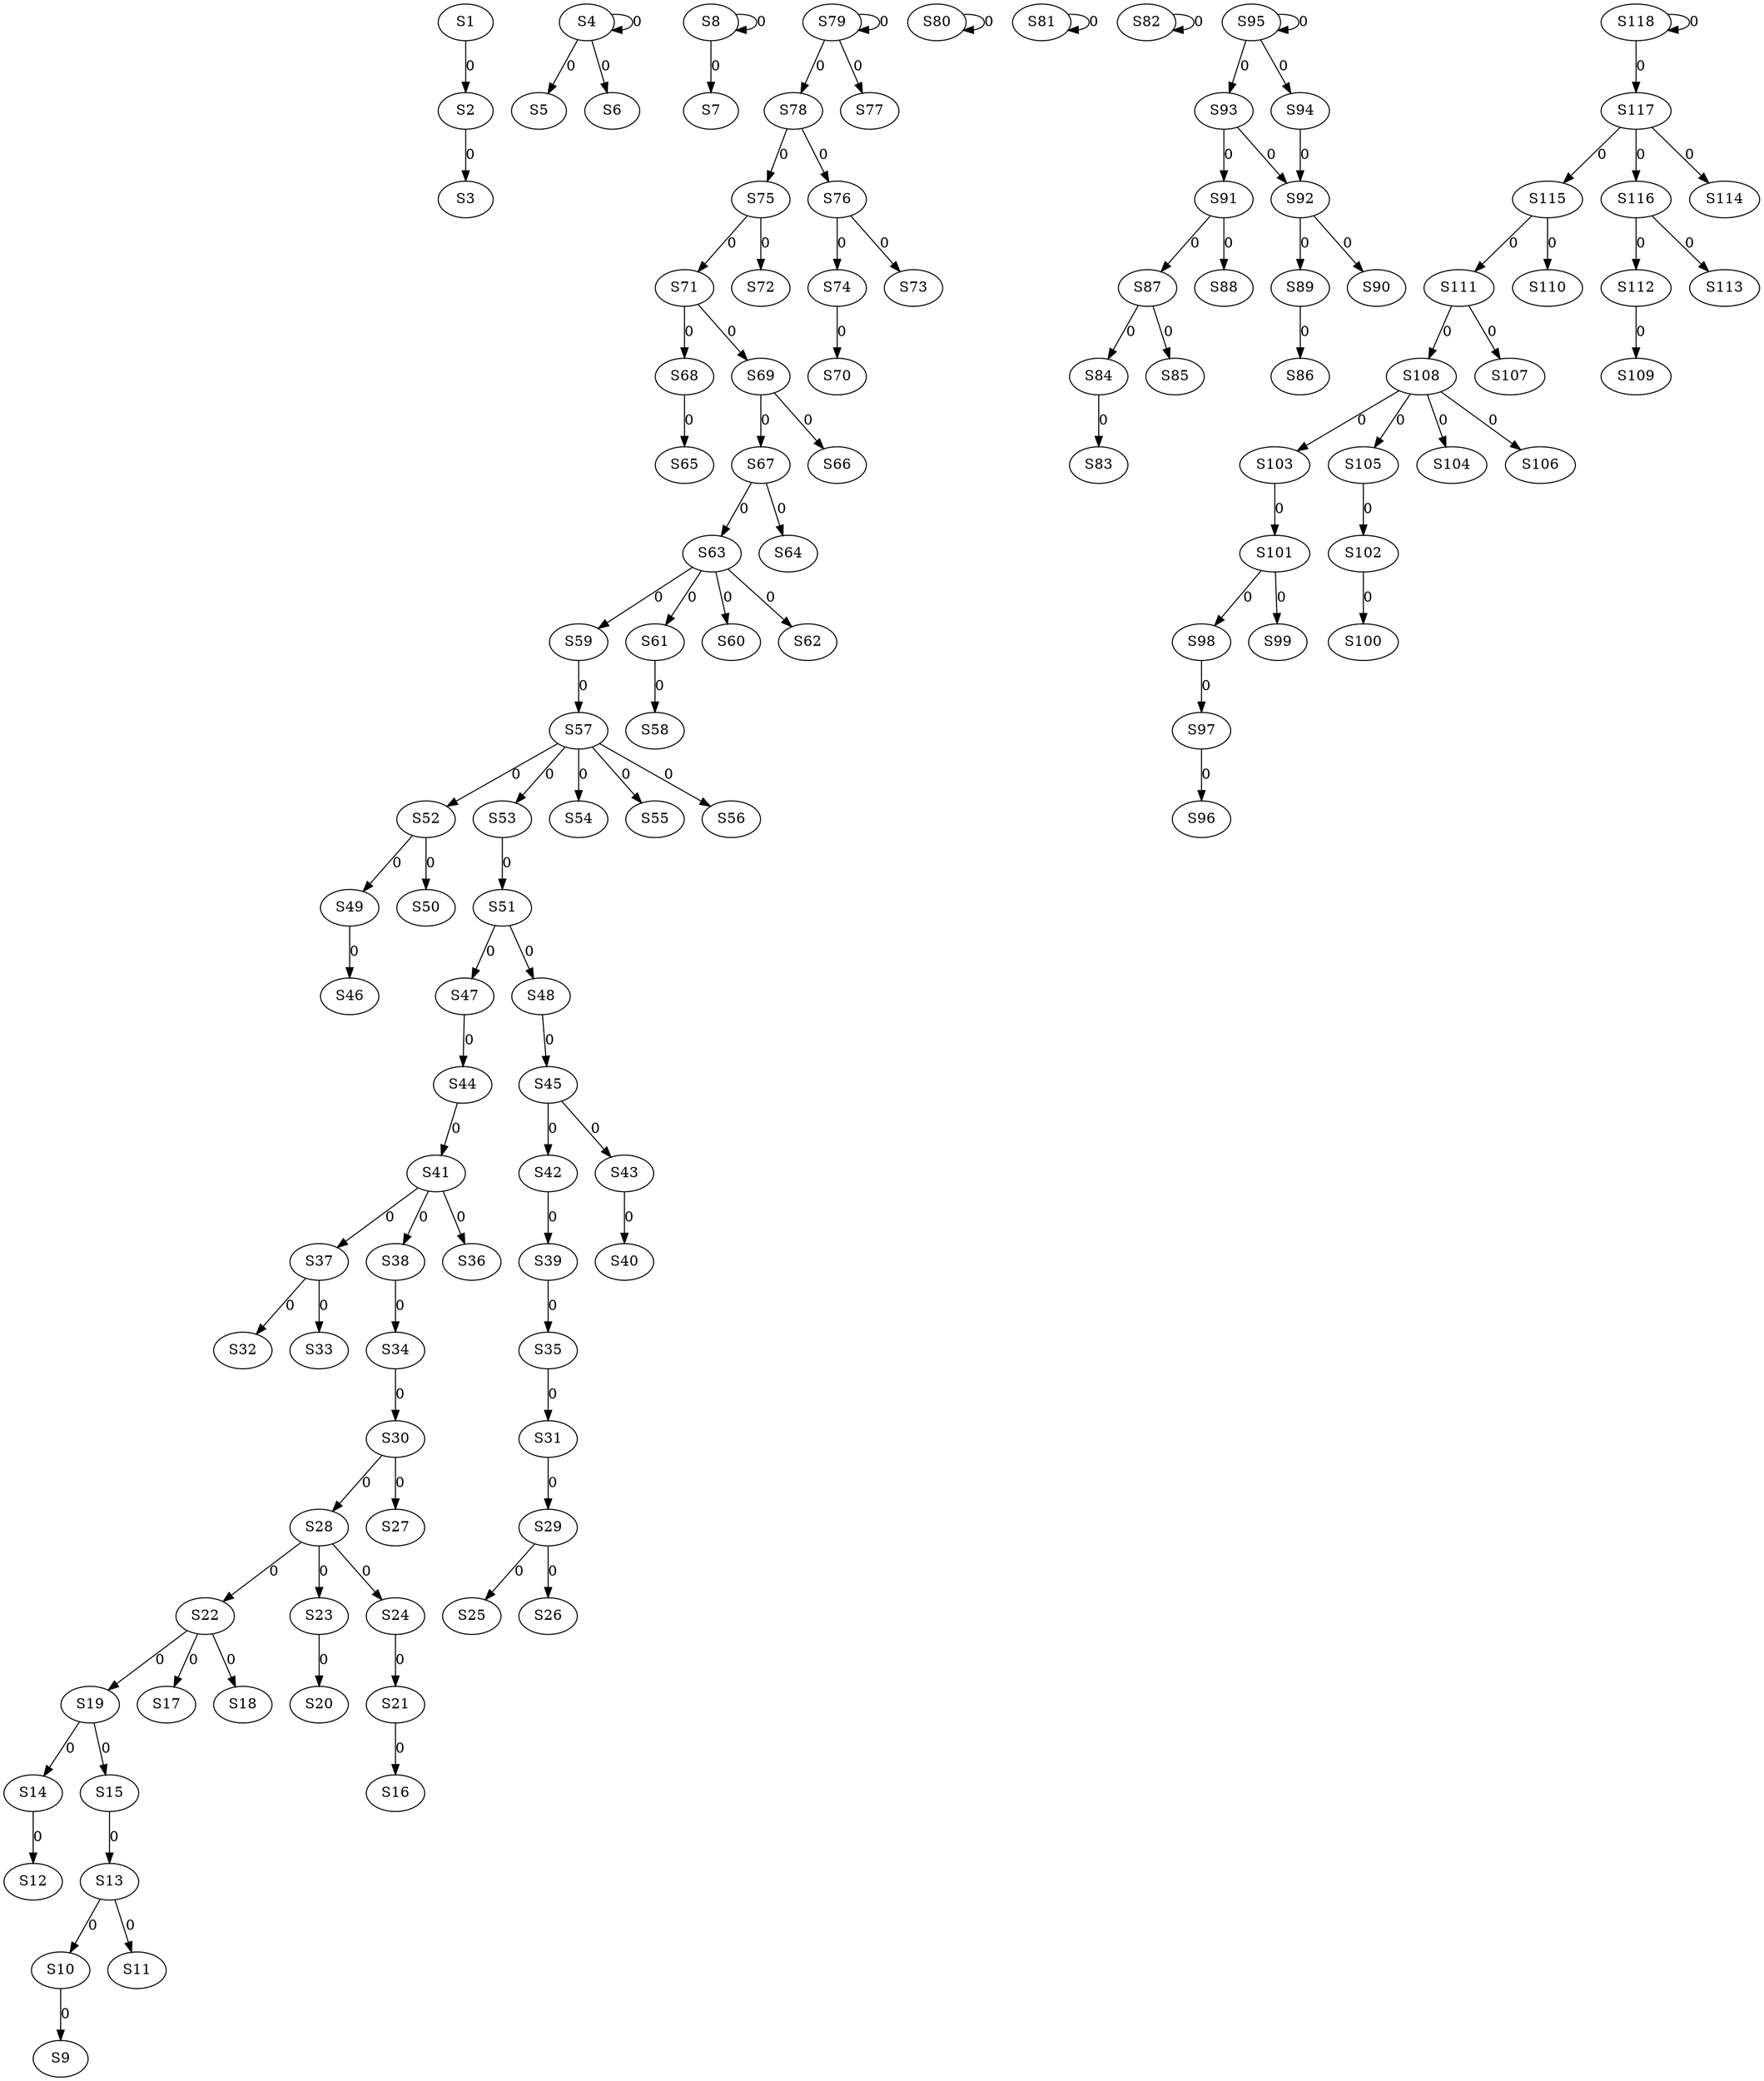 strict digraph {
	S1 -> S2 [ label = 0 ];
	S2 -> S3 [ label = 0 ];
	S4 -> S4 [ label = 0 ];
	S4 -> S5 [ label = 0 ];
	S4 -> S6 [ label = 0 ];
	S8 -> S7 [ label = 0 ];
	S8 -> S8 [ label = 0 ];
	S10 -> S9 [ label = 0 ];
	S13 -> S10 [ label = 0 ];
	S13 -> S11 [ label = 0 ];
	S14 -> S12 [ label = 0 ];
	S15 -> S13 [ label = 0 ];
	S19 -> S14 [ label = 0 ];
	S19 -> S15 [ label = 0 ];
	S21 -> S16 [ label = 0 ];
	S22 -> S17 [ label = 0 ];
	S22 -> S18 [ label = 0 ];
	S22 -> S19 [ label = 0 ];
	S23 -> S20 [ label = 0 ];
	S24 -> S21 [ label = 0 ];
	S28 -> S22 [ label = 0 ];
	S28 -> S23 [ label = 0 ];
	S28 -> S24 [ label = 0 ];
	S29 -> S25 [ label = 0 ];
	S29 -> S26 [ label = 0 ];
	S30 -> S27 [ label = 0 ];
	S30 -> S28 [ label = 0 ];
	S31 -> S29 [ label = 0 ];
	S34 -> S30 [ label = 0 ];
	S35 -> S31 [ label = 0 ];
	S37 -> S32 [ label = 0 ];
	S37 -> S33 [ label = 0 ];
	S38 -> S34 [ label = 0 ];
	S39 -> S35 [ label = 0 ];
	S41 -> S36 [ label = 0 ];
	S41 -> S37 [ label = 0 ];
	S41 -> S38 [ label = 0 ];
	S42 -> S39 [ label = 0 ];
	S43 -> S40 [ label = 0 ];
	S44 -> S41 [ label = 0 ];
	S45 -> S42 [ label = 0 ];
	S45 -> S43 [ label = 0 ];
	S47 -> S44 [ label = 0 ];
	S48 -> S45 [ label = 0 ];
	S49 -> S46 [ label = 0 ];
	S51 -> S47 [ label = 0 ];
	S51 -> S48 [ label = 0 ];
	S52 -> S49 [ label = 0 ];
	S52 -> S50 [ label = 0 ];
	S53 -> S51 [ label = 0 ];
	S57 -> S52 [ label = 0 ];
	S57 -> S53 [ label = 0 ];
	S57 -> S54 [ label = 0 ];
	S57 -> S55 [ label = 0 ];
	S57 -> S56 [ label = 0 ];
	S59 -> S57 [ label = 0 ];
	S61 -> S58 [ label = 0 ];
	S63 -> S59 [ label = 0 ];
	S63 -> S60 [ label = 0 ];
	S63 -> S61 [ label = 0 ];
	S63 -> S62 [ label = 0 ];
	S67 -> S63 [ label = 0 ];
	S67 -> S64 [ label = 0 ];
	S68 -> S65 [ label = 0 ];
	S69 -> S66 [ label = 0 ];
	S69 -> S67 [ label = 0 ];
	S71 -> S68 [ label = 0 ];
	S71 -> S69 [ label = 0 ];
	S74 -> S70 [ label = 0 ];
	S75 -> S71 [ label = 0 ];
	S75 -> S72 [ label = 0 ];
	S76 -> S73 [ label = 0 ];
	S76 -> S74 [ label = 0 ];
	S78 -> S75 [ label = 0 ];
	S78 -> S76 [ label = 0 ];
	S79 -> S77 [ label = 0 ];
	S79 -> S78 [ label = 0 ];
	S79 -> S79 [ label = 0 ];
	S80 -> S80 [ label = 0 ];
	S81 -> S81 [ label = 0 ];
	S82 -> S82 [ label = 0 ];
	S84 -> S83 [ label = 0 ];
	S87 -> S84 [ label = 0 ];
	S87 -> S85 [ label = 0 ];
	S89 -> S86 [ label = 0 ];
	S91 -> S87 [ label = 0 ];
	S91 -> S88 [ label = 0 ];
	S92 -> S89 [ label = 0 ];
	S92 -> S90 [ label = 0 ];
	S93 -> S91 [ label = 0 ];
	S93 -> S92 [ label = 0 ];
	S95 -> S93 [ label = 0 ];
	S95 -> S94 [ label = 0 ];
	S95 -> S95 [ label = 0 ];
	S97 -> S96 [ label = 0 ];
	S98 -> S97 [ label = 0 ];
	S101 -> S98 [ label = 0 ];
	S101 -> S99 [ label = 0 ];
	S102 -> S100 [ label = 0 ];
	S103 -> S101 [ label = 0 ];
	S105 -> S102 [ label = 0 ];
	S108 -> S103 [ label = 0 ];
	S108 -> S104 [ label = 0 ];
	S108 -> S105 [ label = 0 ];
	S108 -> S106 [ label = 0 ];
	S111 -> S107 [ label = 0 ];
	S111 -> S108 [ label = 0 ];
	S112 -> S109 [ label = 0 ];
	S115 -> S110 [ label = 0 ];
	S115 -> S111 [ label = 0 ];
	S116 -> S112 [ label = 0 ];
	S116 -> S113 [ label = 0 ];
	S117 -> S114 [ label = 0 ];
	S117 -> S115 [ label = 0 ];
	S117 -> S116 [ label = 0 ];
	S118 -> S117 [ label = 0 ];
	S118 -> S118 [ label = 0 ];
	S94 -> S92 [ label = 0 ];
}
